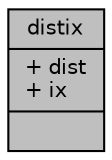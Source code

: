 digraph "distix"
{
 // INTERACTIVE_SVG=YES
 // LATEX_PDF_SIZE
  edge [fontname="Helvetica",fontsize="10",labelfontname="Helvetica",labelfontsize="10"];
  node [fontname="Helvetica",fontsize="10",shape=record];
  Node1 [label="{distix\n|+ dist\l+ ix\l|}",height=0.2,width=0.4,color="black", fillcolor="grey75", style="filled", fontcolor="black",tooltip=" "];
}
